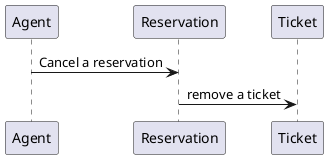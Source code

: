 @startuml

Agent -> Reservation: Cancel a reservation
Reservation -> Ticket: remove a ticket

@enduml
